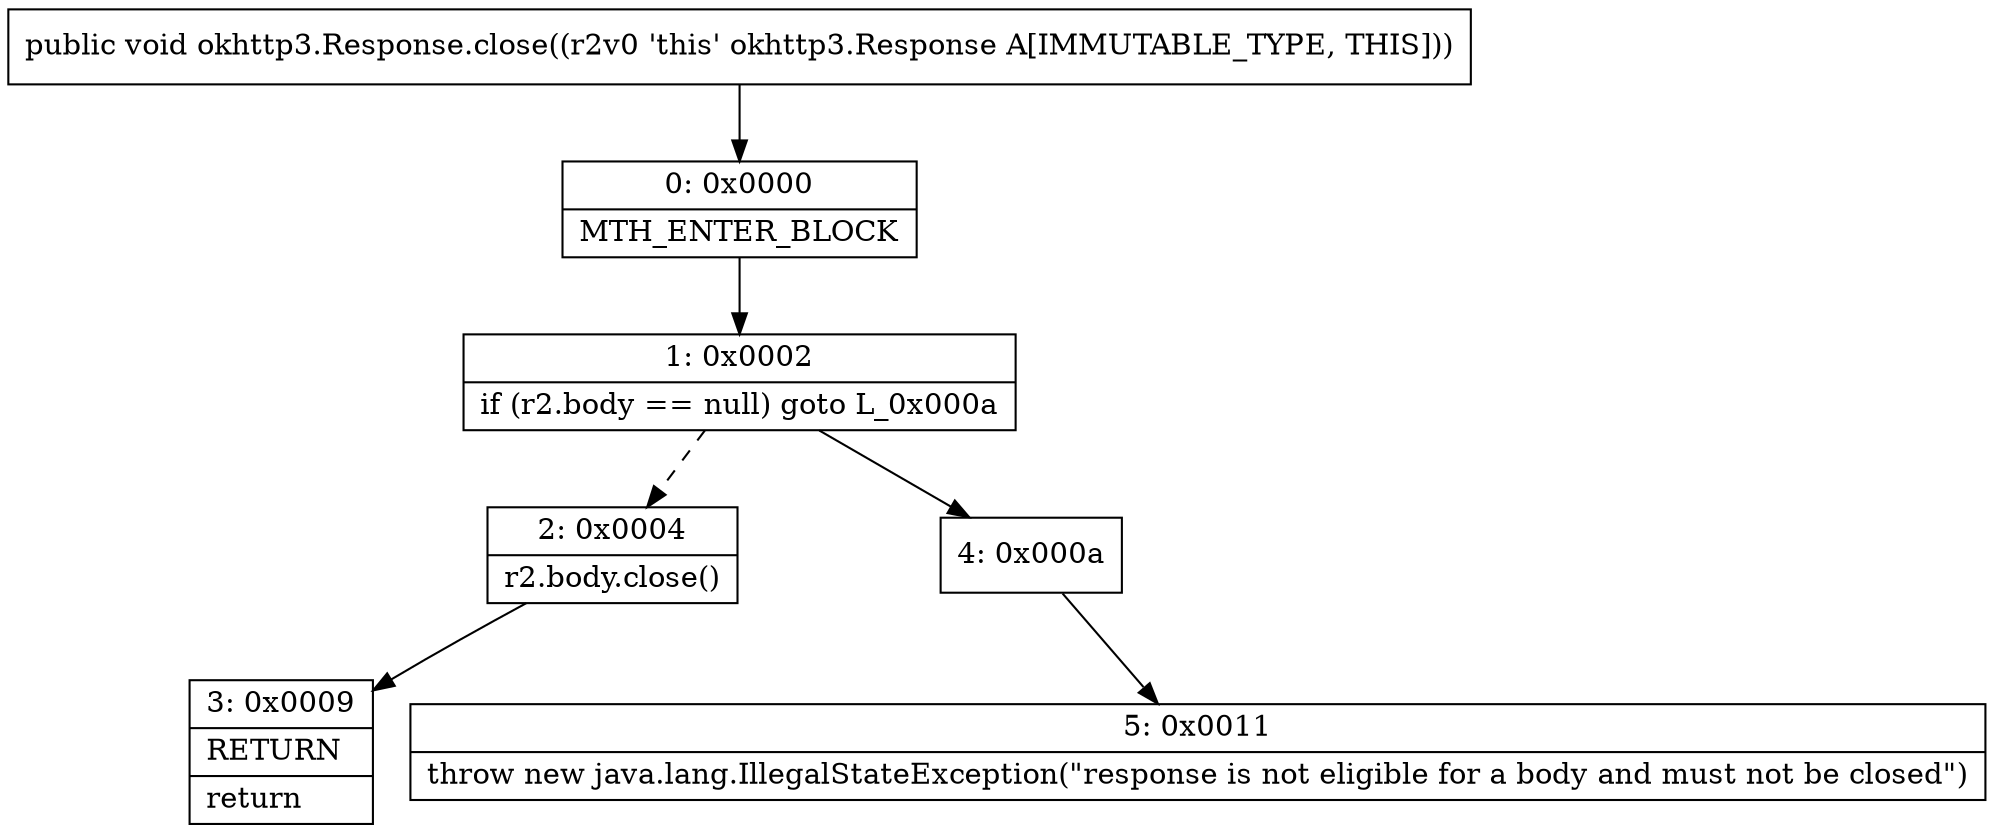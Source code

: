 digraph "CFG forokhttp3.Response.close()V" {
Node_0 [shape=record,label="{0\:\ 0x0000|MTH_ENTER_BLOCK\l}"];
Node_1 [shape=record,label="{1\:\ 0x0002|if (r2.body == null) goto L_0x000a\l}"];
Node_2 [shape=record,label="{2\:\ 0x0004|r2.body.close()\l}"];
Node_3 [shape=record,label="{3\:\ 0x0009|RETURN\l|return\l}"];
Node_4 [shape=record,label="{4\:\ 0x000a}"];
Node_5 [shape=record,label="{5\:\ 0x0011|throw new java.lang.IllegalStateException(\"response is not eligible for a body and must not be closed\")\l}"];
MethodNode[shape=record,label="{public void okhttp3.Response.close((r2v0 'this' okhttp3.Response A[IMMUTABLE_TYPE, THIS])) }"];
MethodNode -> Node_0;
Node_0 -> Node_1;
Node_1 -> Node_2[style=dashed];
Node_1 -> Node_4;
Node_2 -> Node_3;
Node_4 -> Node_5;
}

